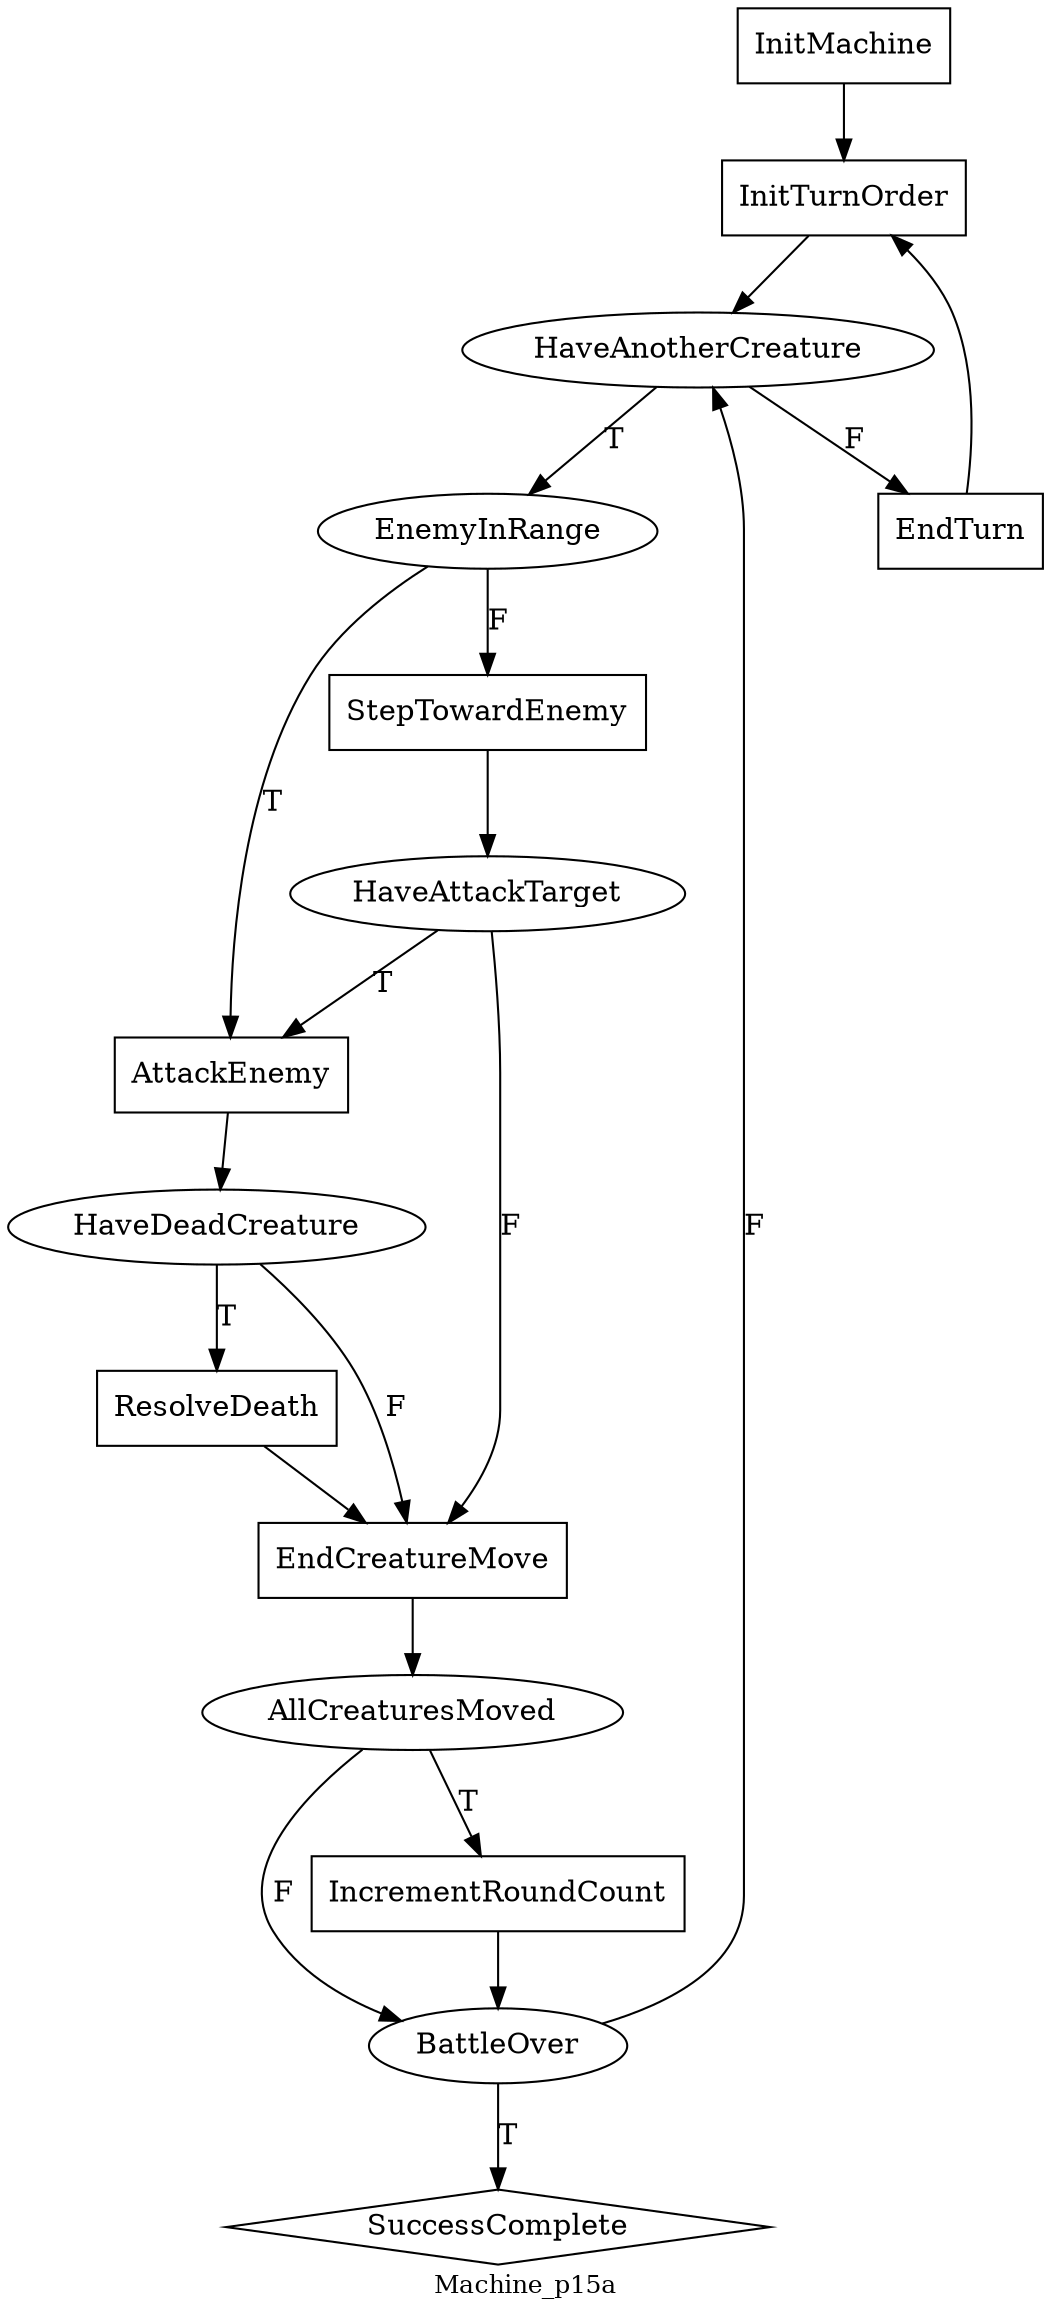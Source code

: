 digraph MyGraphName {
node [shape=box] InitMachine; InitTurnOrder; StepTowardEnemy; AttackEnemy; EndTurn; ResolveDeath; EndCreatureMove; IncrementRoundCount
node [shape=diamond] SuccessComplete
node [shape=ellipse] HaveAnotherCreature; EnemyInRange; HaveAttackTarget; HaveDeadCreature; AllCreaturesMoved; BattleOver
BattleOver->HaveAnotherCreature [label=F];
EnemyInRange->StepTowardEnemy [label=F];
AllCreaturesMoved->IncrementRoundCount [label=T];
HaveAnotherCreature->EnemyInRange [label=T];
StepTowardEnemy->HaveAttackTarget ;
HaveAttackTarget->EndCreatureMove [label=F];
ResolveDeath->EndCreatureMove ;
EndCreatureMove->AllCreaturesMoved ;
AttackEnemy->HaveDeadCreature ;
HaveDeadCreature->ResolveDeath [label=T];
InitTurnOrder->HaveAnotherCreature ;
EnemyInRange->AttackEnemy [label=T];
InitMachine->InitTurnOrder ;
HaveAttackTarget->AttackEnemy [label=T];
EndTurn->InitTurnOrder ;
HaveDeadCreature->EndCreatureMove [label=F];
AllCreaturesMoved->BattleOver [label=F];
BattleOver->SuccessComplete [label=T];
HaveAnotherCreature->EndTurn [label=F];
IncrementRoundCount->BattleOver ;
overlap=false
label=Machine_p15a
fontsize=12
}
